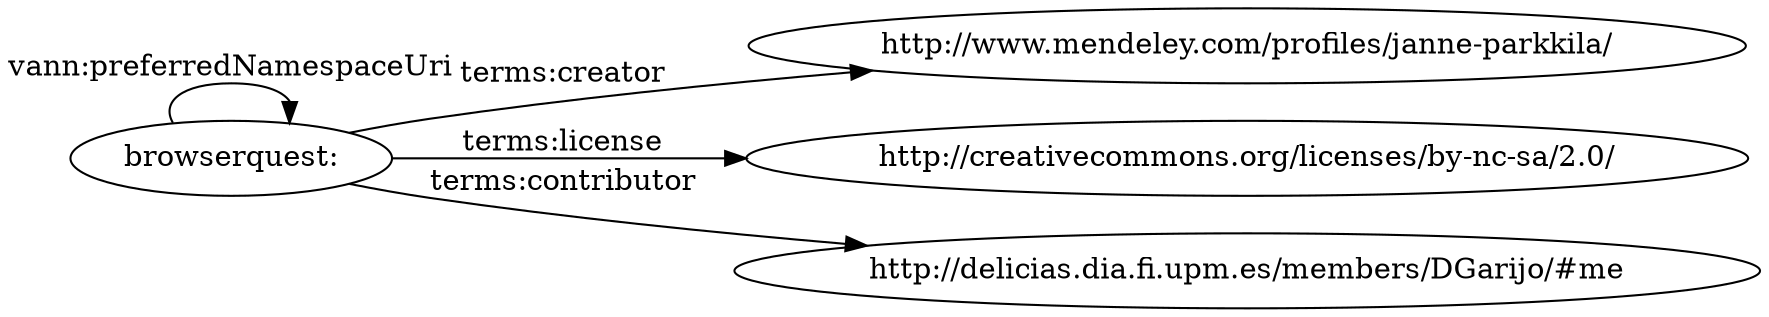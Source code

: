 digraph ar2dtool_diagram { 
rankdir=LR;
size="1501"
	"browserquest:" -> "http://www.mendeley.com/profiles/janne-parkkila/" [ label = "terms:creator" ];
	"browserquest:" -> "browserquest:" [ label = "vann:preferredNamespaceUri" ];
	"browserquest:" -> "http://creativecommons.org/licenses/by-nc-sa/2.0/" [ label = "terms:license" ];
	"browserquest:" -> "http://delicias.dia.fi.upm.es/members/DGarijo/#me" [ label = "terms:contributor" ];

}
